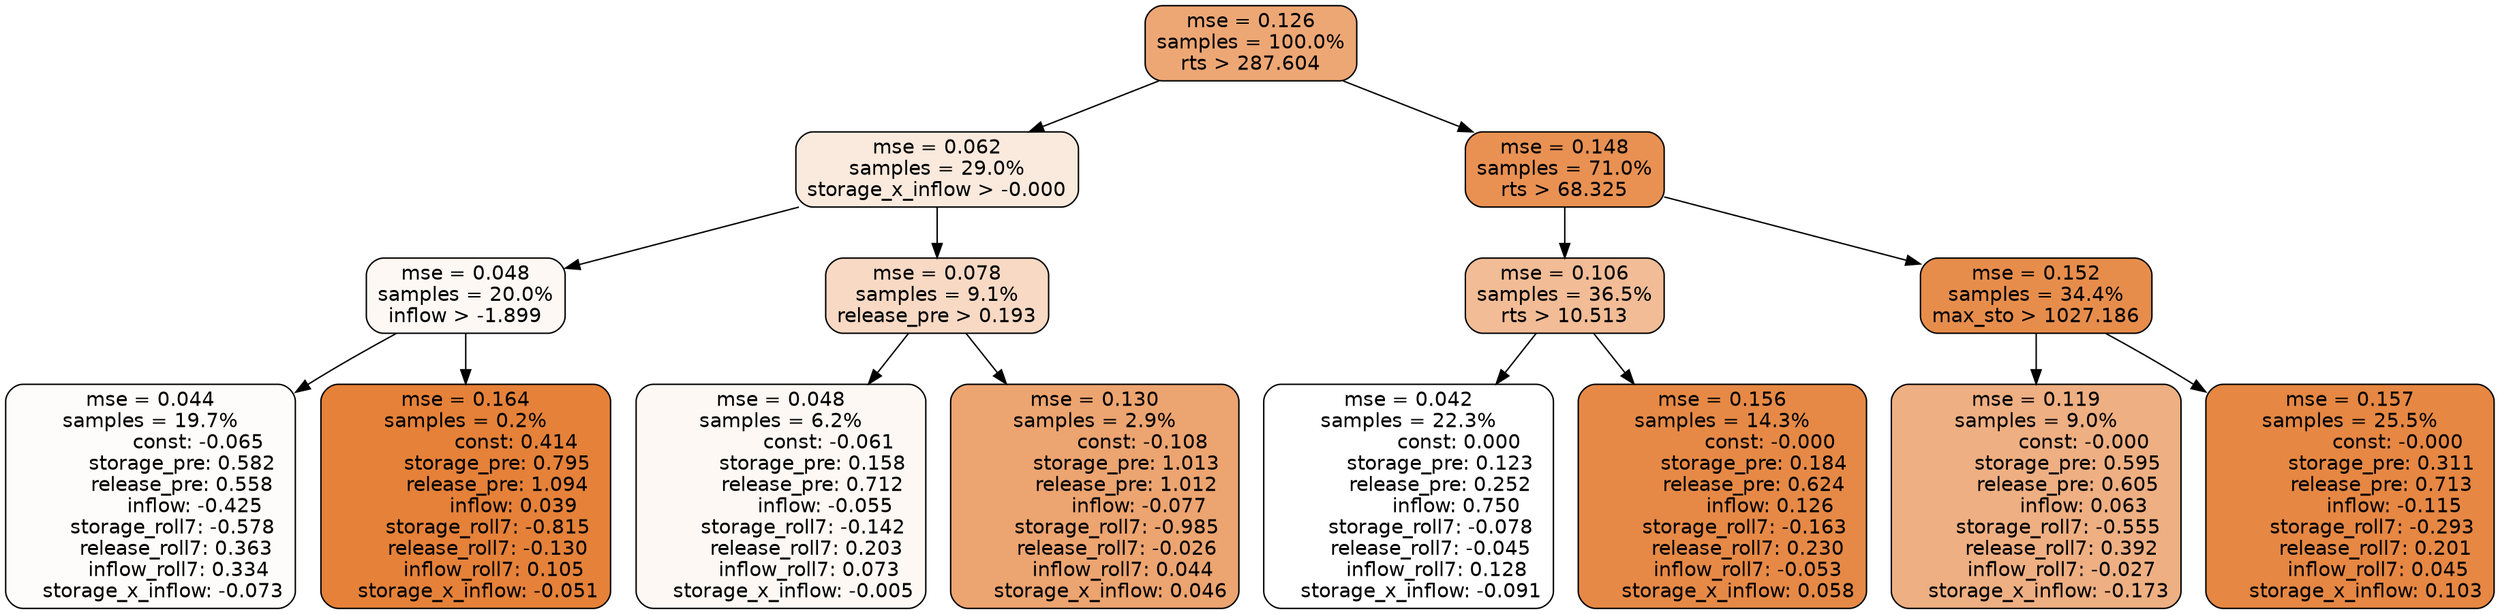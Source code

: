 digraph tree {
node [shape=rectangle, style="filled, rounded", color="black", fontname=helvetica] ;
edge [fontname=helvetica] ;
	"0" [label="mse = 0.126
samples = 100.0%
rts > 287.604", fillcolor="#eda775"]
	"8" [label="mse = 0.062
samples = 29.0%
storage_x_inflow > -0.000", fillcolor="#fae9dd"]
	"1" [label="mse = 0.148
samples = 71.0%
rts > 68.325", fillcolor="#e89153"]
	"9" [label="mse = 0.048
samples = 20.0%
inflow > -1.899", fillcolor="#fdf8f4"]
	"12" [label="mse = 0.078
samples = 9.1%
release_pre > 0.193", fillcolor="#f7d9c4"]
	"2" [label="mse = 0.106
samples = 36.5%
rts > 10.513", fillcolor="#f1bc96"]
	"5" [label="mse = 0.152
samples = 34.4%
max_sto > 1027.186", fillcolor="#e78d4c"]
	"11" [label="mse = 0.044
samples = 19.7%
               const: -0.065
          storage_pre: 0.582
          release_pre: 0.558
              inflow: -0.425
       storage_roll7: -0.578
        release_roll7: 0.363
         inflow_roll7: 0.334
    storage_x_inflow: -0.073", fillcolor="#fefcfb"]
	"10" [label="mse = 0.164
samples = 0.2%
                const: 0.414
          storage_pre: 0.795
          release_pre: 1.094
               inflow: 0.039
       storage_roll7: -0.815
       release_roll7: -0.130
         inflow_roll7: 0.105
    storage_x_inflow: -0.051", fillcolor="#e58139"]
	"13" [label="mse = 0.048
samples = 6.2%
               const: -0.061
          storage_pre: 0.158
          release_pre: 0.712
              inflow: -0.055
       storage_roll7: -0.142
        release_roll7: 0.203
         inflow_roll7: 0.073
    storage_x_inflow: -0.005", fillcolor="#fdf8f4"]
	"14" [label="mse = 0.130
samples = 2.9%
               const: -0.108
          storage_pre: 1.013
          release_pre: 1.012
              inflow: -0.077
       storage_roll7: -0.985
       release_roll7: -0.026
         inflow_roll7: 0.044
     storage_x_inflow: 0.046", fillcolor="#eca470"]
	"3" [label="mse = 0.042
samples = 22.3%
                const: 0.000
          storage_pre: 0.123
          release_pre: 0.252
               inflow: 0.750
       storage_roll7: -0.078
       release_roll7: -0.045
         inflow_roll7: 0.128
    storage_x_inflow: -0.091", fillcolor="#ffffff"]
	"4" [label="mse = 0.156
samples = 14.3%
               const: -0.000
          storage_pre: 0.184
          release_pre: 0.624
               inflow: 0.126
       storage_roll7: -0.163
        release_roll7: 0.230
        inflow_roll7: -0.053
     storage_x_inflow: 0.058", fillcolor="#e68946"]
	"7" [label="mse = 0.119
samples = 9.0%
               const: -0.000
          storage_pre: 0.595
          release_pre: 0.605
               inflow: 0.063
       storage_roll7: -0.555
        release_roll7: 0.392
        inflow_roll7: -0.027
    storage_x_inflow: -0.173", fillcolor="#eeaf82"]
	"6" [label="mse = 0.157
samples = 25.5%
               const: -0.000
          storage_pre: 0.311
          release_pre: 0.713
              inflow: -0.115
       storage_roll7: -0.293
        release_roll7: 0.201
         inflow_roll7: 0.045
     storage_x_inflow: 0.103", fillcolor="#e68743"]

	"0" -> "1"
	"0" -> "8"
	"8" -> "9"
	"8" -> "12"
	"1" -> "2"
	"1" -> "5"
	"9" -> "10"
	"9" -> "11"
	"12" -> "13"
	"12" -> "14"
	"2" -> "3"
	"2" -> "4"
	"5" -> "6"
	"5" -> "7"
}